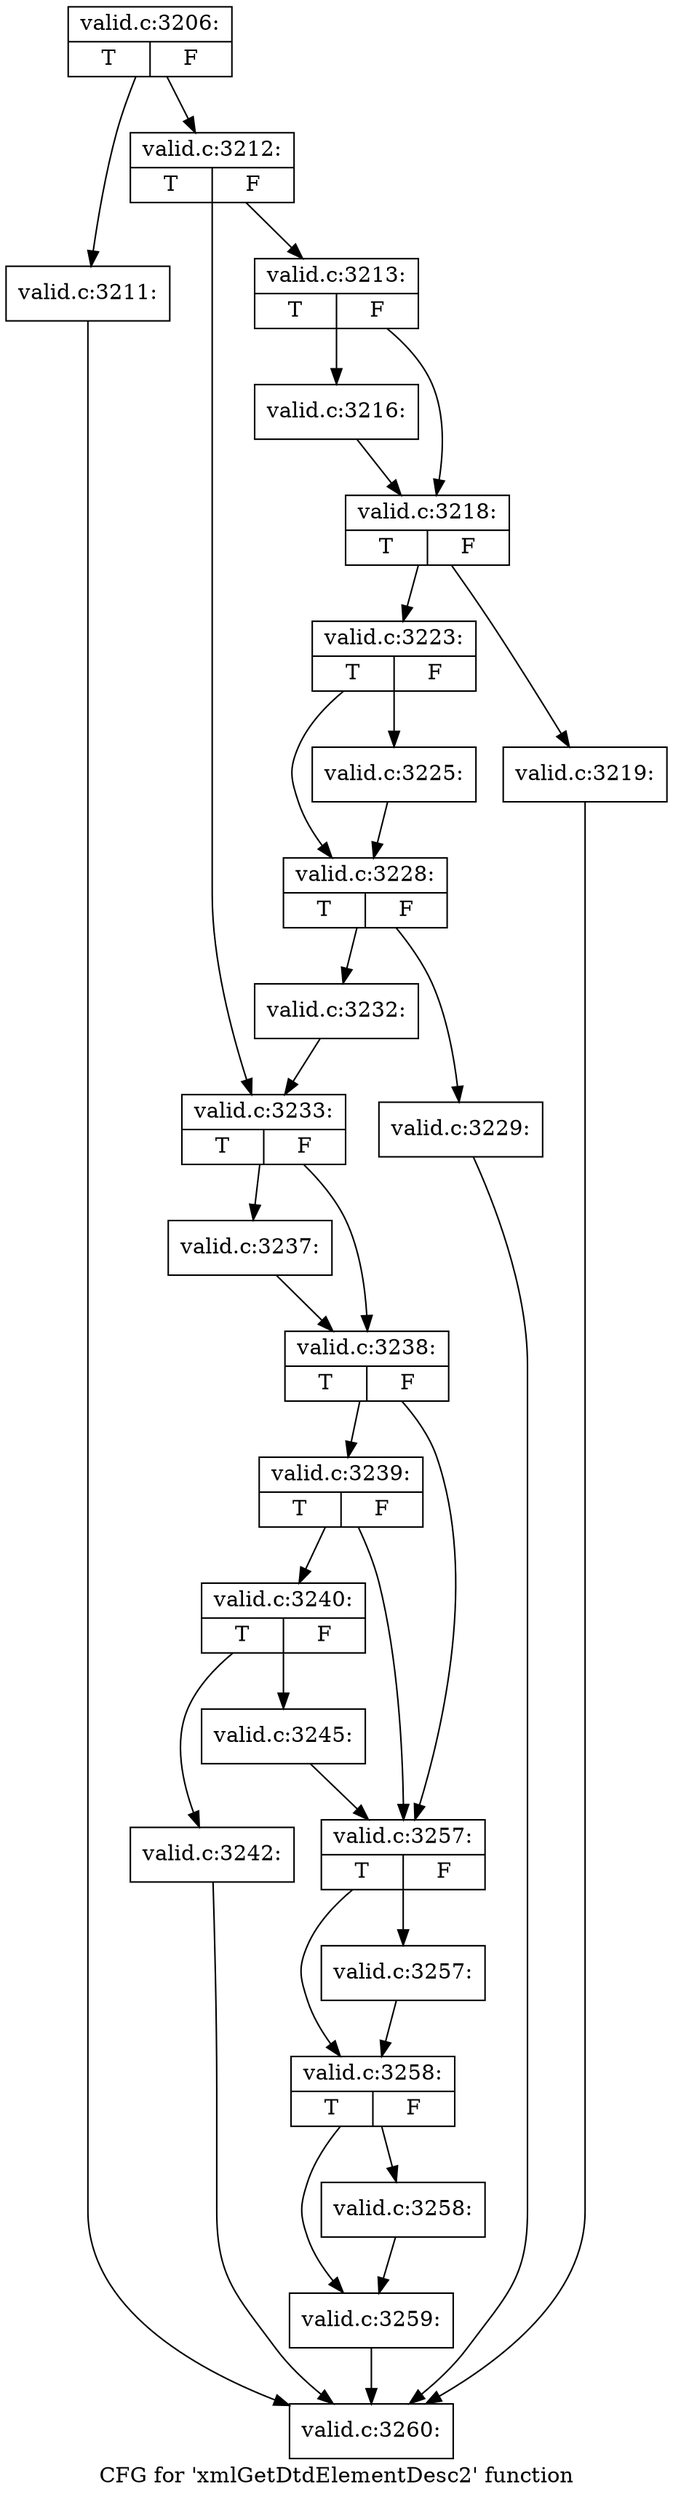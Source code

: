 digraph "CFG for 'xmlGetDtdElementDesc2' function" {
	label="CFG for 'xmlGetDtdElementDesc2' function";

	Node0x55fa50be4c00 [shape=record,label="{valid.c:3206:|{<s0>T|<s1>F}}"];
	Node0x55fa50be4c00 -> Node0x55fa50e2e680;
	Node0x55fa50be4c00 -> Node0x55fa50e2e6d0;
	Node0x55fa50e2e680 [shape=record,label="{valid.c:3211:}"];
	Node0x55fa50e2e680 -> Node0x55fa50be4c50;
	Node0x55fa50e2e6d0 [shape=record,label="{valid.c:3212:|{<s0>T|<s1>F}}"];
	Node0x55fa50e2e6d0 -> Node0x55fa50e2eb30;
	Node0x55fa50e2e6d0 -> Node0x55fa50e2eb80;
	Node0x55fa50e2eb30 [shape=record,label="{valid.c:3213:|{<s0>T|<s1>F}}"];
	Node0x55fa50e2eb30 -> Node0x55fa50e2f3d0;
	Node0x55fa50e2eb30 -> Node0x55fa50e2f420;
	Node0x55fa50e2f3d0 [shape=record,label="{valid.c:3216:}"];
	Node0x55fa50e2f3d0 -> Node0x55fa50e2f420;
	Node0x55fa50e2f420 [shape=record,label="{valid.c:3218:|{<s0>T|<s1>F}}"];
	Node0x55fa50e2f420 -> Node0x55fa50e2fab0;
	Node0x55fa50e2f420 -> Node0x55fa50e2fa60;
	Node0x55fa50e2fa60 [shape=record,label="{valid.c:3219:}"];
	Node0x55fa50e2fa60 -> Node0x55fa50be4c50;
	Node0x55fa50e2fab0 [shape=record,label="{valid.c:3223:|{<s0>T|<s1>F}}"];
	Node0x55fa50e2fab0 -> Node0x55fa50e30140;
	Node0x55fa50e2fab0 -> Node0x55fa50e30190;
	Node0x55fa50e30140 [shape=record,label="{valid.c:3225:}"];
	Node0x55fa50e30140 -> Node0x55fa50e30190;
	Node0x55fa50e30190 [shape=record,label="{valid.c:3228:|{<s0>T|<s1>F}}"];
	Node0x55fa50e30190 -> Node0x55fa50e30ae0;
	Node0x55fa50e30190 -> Node0x55fa50e30b30;
	Node0x55fa50e30ae0 [shape=record,label="{valid.c:3229:}"];
	Node0x55fa50e30ae0 -> Node0x55fa50be4c50;
	Node0x55fa50e30b30 [shape=record,label="{valid.c:3232:}"];
	Node0x55fa50e30b30 -> Node0x55fa50e2eb80;
	Node0x55fa50e2eb80 [shape=record,label="{valid.c:3233:|{<s0>T|<s1>F}}"];
	Node0x55fa50e2eb80 -> Node0x55fa50e31a00;
	Node0x55fa50e2eb80 -> Node0x55fa50e31a50;
	Node0x55fa50e31a00 [shape=record,label="{valid.c:3237:}"];
	Node0x55fa50e31a00 -> Node0x55fa50e31a50;
	Node0x55fa50e31a50 [shape=record,label="{valid.c:3238:|{<s0>T|<s1>F}}"];
	Node0x55fa50e31a50 -> Node0x55fa50e323c0;
	Node0x55fa50e31a50 -> Node0x55fa50e32370;
	Node0x55fa50e323c0 [shape=record,label="{valid.c:3239:|{<s0>T|<s1>F}}"];
	Node0x55fa50e323c0 -> Node0x55fa50e32320;
	Node0x55fa50e323c0 -> Node0x55fa50e32370;
	Node0x55fa50e32320 [shape=record,label="{valid.c:3240:|{<s0>T|<s1>F}}"];
	Node0x55fa50e32320 -> Node0x55fa50e32be0;
	Node0x55fa50e32320 -> Node0x55fa50e32c30;
	Node0x55fa50e32be0 [shape=record,label="{valid.c:3242:}"];
	Node0x55fa50e32be0 -> Node0x55fa50be4c50;
	Node0x55fa50e32c30 [shape=record,label="{valid.c:3245:}"];
	Node0x55fa50e32c30 -> Node0x55fa50e32370;
	Node0x55fa50e32370 [shape=record,label="{valid.c:3257:|{<s0>T|<s1>F}}"];
	Node0x55fa50e32370 -> Node0x55fa50e34410;
	Node0x55fa50e32370 -> Node0x55fa50e34460;
	Node0x55fa50e34410 [shape=record,label="{valid.c:3257:}"];
	Node0x55fa50e34410 -> Node0x55fa50e34460;
	Node0x55fa50e34460 [shape=record,label="{valid.c:3258:|{<s0>T|<s1>F}}"];
	Node0x55fa50e34460 -> Node0x55fa50e34990;
	Node0x55fa50e34460 -> Node0x55fa50e349e0;
	Node0x55fa50e34990 [shape=record,label="{valid.c:3258:}"];
	Node0x55fa50e34990 -> Node0x55fa50e349e0;
	Node0x55fa50e349e0 [shape=record,label="{valid.c:3259:}"];
	Node0x55fa50e349e0 -> Node0x55fa50be4c50;
	Node0x55fa50be4c50 [shape=record,label="{valid.c:3260:}"];
}
